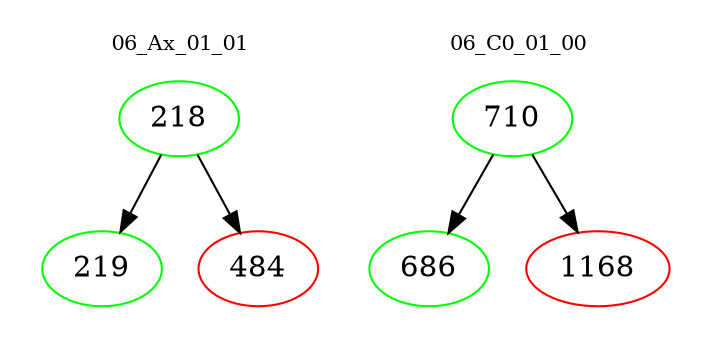 digraph{
subgraph cluster_0 {
color = white
label = "06_Ax_01_01";
fontsize=10;
T0_218 [label="218", color="green"]
T0_218 -> T0_219 [color="black"]
T0_219 [label="219", color="green"]
T0_218 -> T0_484 [color="black"]
T0_484 [label="484", color="red"]
}
subgraph cluster_1 {
color = white
label = "06_C0_01_00";
fontsize=10;
T1_710 [label="710", color="green"]
T1_710 -> T1_686 [color="black"]
T1_686 [label="686", color="green"]
T1_710 -> T1_1168 [color="black"]
T1_1168 [label="1168", color="red"]
}
}
